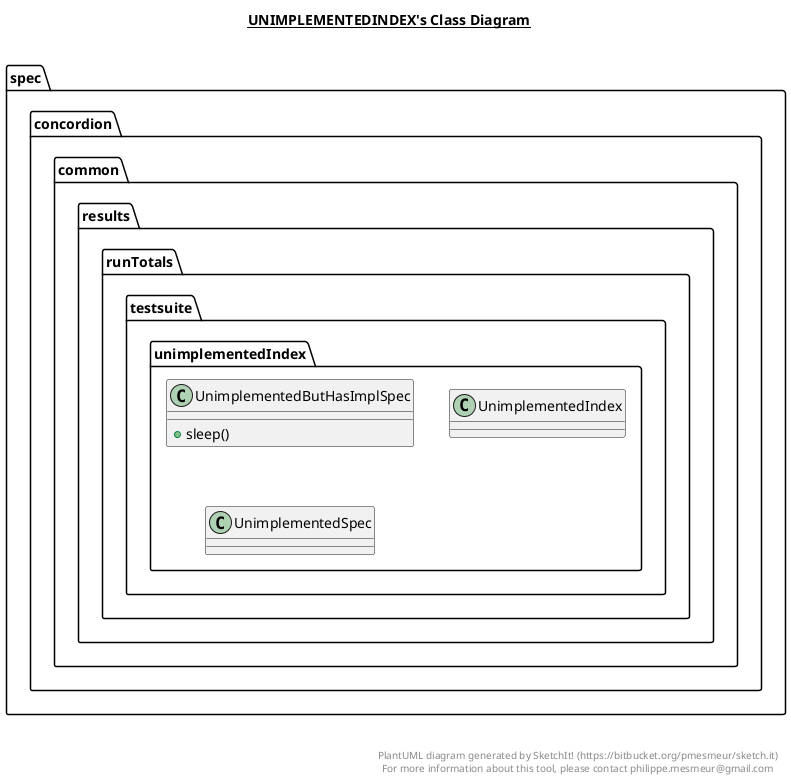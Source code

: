 @startuml

title __UNIMPLEMENTEDINDEX's Class Diagram__\n

  package spec.concordion {
    package spec.concordion.common.results {
      package spec.concordion.common.results.runTotals {
        package spec.concordion.common.results.runTotals.testsuite {
          package spec.concordion.common.results.runTotals.testsuite.unimplementedIndex {
            class UnimplementedButHasImplSpec {
                + sleep()
            }
          }
        }
      }
    }
  }
  

  package spec.concordion {
    package spec.concordion.common.results {
      package spec.concordion.common.results.runTotals {
        package spec.concordion.common.results.runTotals.testsuite {
          package spec.concordion.common.results.runTotals.testsuite.unimplementedIndex {
            class UnimplementedIndex {
            }
          }
        }
      }
    }
  }
  

  package spec.concordion {
    package spec.concordion.common.results {
      package spec.concordion.common.results.runTotals {
        package spec.concordion.common.results.runTotals.testsuite {
          package spec.concordion.common.results.runTotals.testsuite.unimplementedIndex {
            class UnimplementedSpec {
            }
          }
        }
      }
    }
  }
  



right footer


PlantUML diagram generated by SketchIt! (https://bitbucket.org/pmesmeur/sketch.it)
For more information about this tool, please contact philippe.mesmeur@gmail.com
endfooter

@enduml
